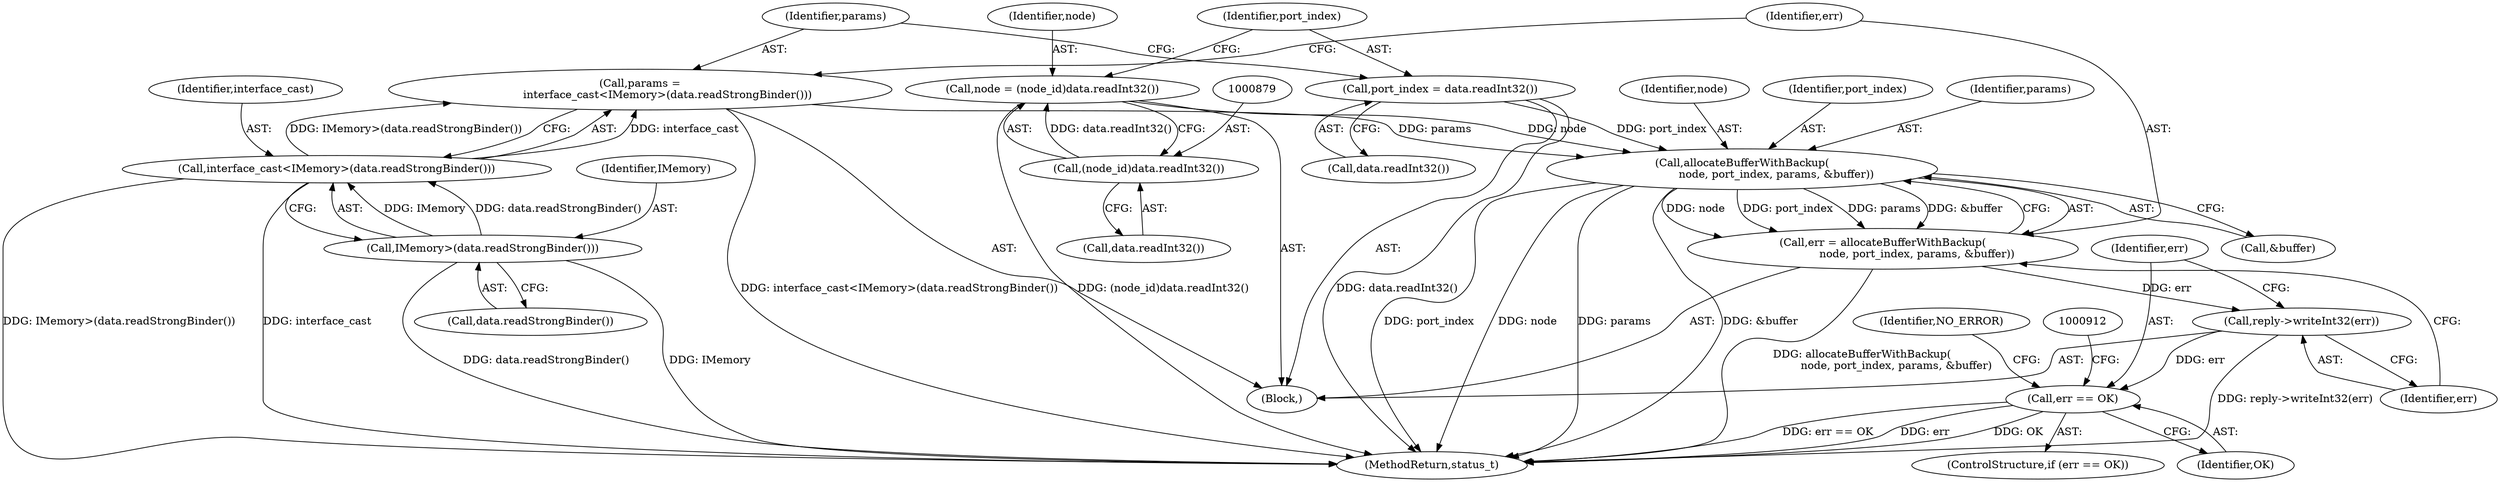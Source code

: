 digraph "0_Android_1171e7c047bf79e7c93342bb6a812c9edd86aa84@API" {
"1000897" [label="(Call,allocateBufferWithBackup(\n                    node, port_index, params, &buffer))"];
"1000876" [label="(Call,node = (node_id)data.readInt32())"];
"1000878" [label="(Call,(node_id)data.readInt32())"];
"1000882" [label="(Call,port_index = data.readInt32())"];
"1000886" [label="(Call,params =\n                interface_cast<IMemory>(data.readStrongBinder()))"];
"1000888" [label="(Call,interface_cast<IMemory>(data.readStrongBinder()))"];
"1000890" [label="(Call,IMemory>(data.readStrongBinder()))"];
"1000895" [label="(Call,err = allocateBufferWithBackup(\n                    node, port_index, params, &buffer))"];
"1000903" [label="(Call,reply->writeInt32(err))"];
"1000906" [label="(Call,err == OK)"];
"1000903" [label="(Call,reply->writeInt32(err))"];
"1000895" [label="(Call,err = allocateBufferWithBackup(\n                    node, port_index, params, &buffer))"];
"1000897" [label="(Call,allocateBufferWithBackup(\n                    node, port_index, params, &buffer))"];
"1000889" [label="(Identifier,interface_cast)"];
"1000876" [label="(Call,node = (node_id)data.readInt32())"];
"1000888" [label="(Call,interface_cast<IMemory>(data.readStrongBinder()))"];
"1000891" [label="(Identifier,IMemory)"];
"1000900" [label="(Identifier,params)"];
"1001056" [label="(MethodReturn,status_t)"];
"1000904" [label="(Identifier,err)"];
"1000878" [label="(Call,(node_id)data.readInt32())"];
"1000880" [label="(Call,data.readInt32())"];
"1000908" [label="(Identifier,OK)"];
"1000890" [label="(Call,IMemory>(data.readStrongBinder()))"];
"1000870" [label="(Block,)"];
"1000901" [label="(Call,&buffer)"];
"1000896" [label="(Identifier,err)"];
"1000898" [label="(Identifier,node)"];
"1000899" [label="(Identifier,port_index)"];
"1000884" [label="(Call,data.readInt32())"];
"1000905" [label="(ControlStructure,if (err == OK))"];
"1000883" [label="(Identifier,port_index)"];
"1000907" [label="(Identifier,err)"];
"1000906" [label="(Call,err == OK)"];
"1000915" [label="(Identifier,NO_ERROR)"];
"1000882" [label="(Call,port_index = data.readInt32())"];
"1000877" [label="(Identifier,node)"];
"1000886" [label="(Call,params =\n                interface_cast<IMemory>(data.readStrongBinder()))"];
"1000892" [label="(Call,data.readStrongBinder())"];
"1000887" [label="(Identifier,params)"];
"1000897" -> "1000895"  [label="AST: "];
"1000897" -> "1000901"  [label="CFG: "];
"1000898" -> "1000897"  [label="AST: "];
"1000899" -> "1000897"  [label="AST: "];
"1000900" -> "1000897"  [label="AST: "];
"1000901" -> "1000897"  [label="AST: "];
"1000895" -> "1000897"  [label="CFG: "];
"1000897" -> "1001056"  [label="DDG: port_index"];
"1000897" -> "1001056"  [label="DDG: node"];
"1000897" -> "1001056"  [label="DDG: params"];
"1000897" -> "1001056"  [label="DDG: &buffer"];
"1000897" -> "1000895"  [label="DDG: node"];
"1000897" -> "1000895"  [label="DDG: port_index"];
"1000897" -> "1000895"  [label="DDG: params"];
"1000897" -> "1000895"  [label="DDG: &buffer"];
"1000876" -> "1000897"  [label="DDG: node"];
"1000882" -> "1000897"  [label="DDG: port_index"];
"1000886" -> "1000897"  [label="DDG: params"];
"1000876" -> "1000870"  [label="AST: "];
"1000876" -> "1000878"  [label="CFG: "];
"1000877" -> "1000876"  [label="AST: "];
"1000878" -> "1000876"  [label="AST: "];
"1000883" -> "1000876"  [label="CFG: "];
"1000876" -> "1001056"  [label="DDG: (node_id)data.readInt32()"];
"1000878" -> "1000876"  [label="DDG: data.readInt32()"];
"1000878" -> "1000880"  [label="CFG: "];
"1000879" -> "1000878"  [label="AST: "];
"1000880" -> "1000878"  [label="AST: "];
"1000882" -> "1000870"  [label="AST: "];
"1000882" -> "1000884"  [label="CFG: "];
"1000883" -> "1000882"  [label="AST: "];
"1000884" -> "1000882"  [label="AST: "];
"1000887" -> "1000882"  [label="CFG: "];
"1000882" -> "1001056"  [label="DDG: data.readInt32()"];
"1000886" -> "1000870"  [label="AST: "];
"1000886" -> "1000888"  [label="CFG: "];
"1000887" -> "1000886"  [label="AST: "];
"1000888" -> "1000886"  [label="AST: "];
"1000896" -> "1000886"  [label="CFG: "];
"1000886" -> "1001056"  [label="DDG: interface_cast<IMemory>(data.readStrongBinder())"];
"1000888" -> "1000886"  [label="DDG: interface_cast"];
"1000888" -> "1000886"  [label="DDG: IMemory>(data.readStrongBinder())"];
"1000888" -> "1000890"  [label="CFG: "];
"1000889" -> "1000888"  [label="AST: "];
"1000890" -> "1000888"  [label="AST: "];
"1000888" -> "1001056"  [label="DDG: IMemory>(data.readStrongBinder())"];
"1000888" -> "1001056"  [label="DDG: interface_cast"];
"1000890" -> "1000888"  [label="DDG: IMemory"];
"1000890" -> "1000888"  [label="DDG: data.readStrongBinder()"];
"1000890" -> "1000892"  [label="CFG: "];
"1000891" -> "1000890"  [label="AST: "];
"1000892" -> "1000890"  [label="AST: "];
"1000890" -> "1001056"  [label="DDG: IMemory"];
"1000890" -> "1001056"  [label="DDG: data.readStrongBinder()"];
"1000895" -> "1000870"  [label="AST: "];
"1000896" -> "1000895"  [label="AST: "];
"1000904" -> "1000895"  [label="CFG: "];
"1000895" -> "1001056"  [label="DDG: allocateBufferWithBackup(\n                    node, port_index, params, &buffer)"];
"1000895" -> "1000903"  [label="DDG: err"];
"1000903" -> "1000870"  [label="AST: "];
"1000903" -> "1000904"  [label="CFG: "];
"1000904" -> "1000903"  [label="AST: "];
"1000907" -> "1000903"  [label="CFG: "];
"1000903" -> "1001056"  [label="DDG: reply->writeInt32(err)"];
"1000903" -> "1000906"  [label="DDG: err"];
"1000906" -> "1000905"  [label="AST: "];
"1000906" -> "1000908"  [label="CFG: "];
"1000907" -> "1000906"  [label="AST: "];
"1000908" -> "1000906"  [label="AST: "];
"1000912" -> "1000906"  [label="CFG: "];
"1000915" -> "1000906"  [label="CFG: "];
"1000906" -> "1001056"  [label="DDG: err == OK"];
"1000906" -> "1001056"  [label="DDG: err"];
"1000906" -> "1001056"  [label="DDG: OK"];
}
